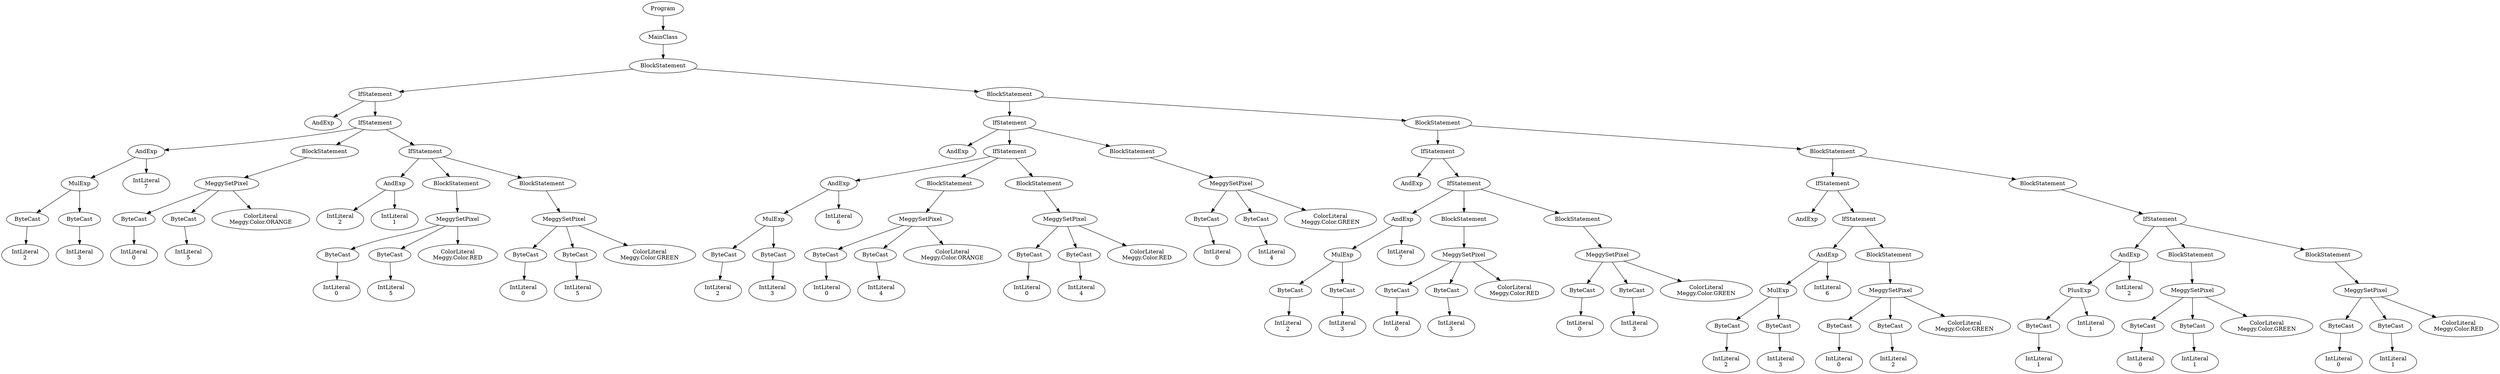 digraph ASTGraph {
0 [ label="Program" ];
1 [ label="MainClass" ];
0 -> 1
2 [ label="BlockStatement" ];
1 -> 2
3 [ label="IfStatement" ];
2 -> 3
4 [ label="AndExp" ];
3 -> 4
5 [ label="IfStatement" ];
3 -> 5
6 [ label="AndExp" ];
5 -> 6
7 [ label="MulExp" ];
6 -> 7
8 [ label="ByteCast" ];
7 -> 8
9 [ label="IntLiteral\n2" ];
8 -> 9
10 [ label="ByteCast" ];
7 -> 10
11 [ label="IntLiteral\n3" ];
10 -> 11
12 [ label="IntLiteral\n7" ];
6 -> 12
13 [ label="BlockStatement" ];
5 -> 13
14 [ label="MeggySetPixel" ];
13 -> 14
15 [ label="ByteCast" ];
14 -> 15
16 [ label="IntLiteral\n0" ];
15 -> 16
17 [ label="ByteCast" ];
14 -> 17
18 [ label="IntLiteral\n5" ];
17 -> 18
19 [ label="ColorLiteral\nMeggy.Color.ORANGE" ];
14 -> 19
20 [ label="IfStatement" ];
5 -> 20
21 [ label="AndExp" ];
20 -> 21
22 [ label="IntLiteral\n2" ];
21 -> 22
23 [ label="IntLiteral\n1" ];
21 -> 23
24 [ label="BlockStatement" ];
20 -> 24
25 [ label="MeggySetPixel" ];
24 -> 25
26 [ label="ByteCast" ];
25 -> 26
27 [ label="IntLiteral\n0" ];
26 -> 27
28 [ label="ByteCast" ];
25 -> 28
29 [ label="IntLiteral\n5" ];
28 -> 29
30 [ label="ColorLiteral\nMeggy.Color.RED" ];
25 -> 30
31 [ label="BlockStatement" ];
20 -> 31
32 [ label="MeggySetPixel" ];
31 -> 32
33 [ label="ByteCast" ];
32 -> 33
34 [ label="IntLiteral\n0" ];
33 -> 34
35 [ label="ByteCast" ];
32 -> 35
36 [ label="IntLiteral\n5" ];
35 -> 36
37 [ label="ColorLiteral\nMeggy.Color.GREEN" ];
32 -> 37
38 [ label="BlockStatement" ];
2 -> 38
39 [ label="IfStatement" ];
38 -> 39
40 [ label="AndExp" ];
39 -> 40
41 [ label="IfStatement" ];
39 -> 41
42 [ label="AndExp" ];
41 -> 42
43 [ label="MulExp" ];
42 -> 43
44 [ label="ByteCast" ];
43 -> 44
45 [ label="IntLiteral\n2" ];
44 -> 45
46 [ label="ByteCast" ];
43 -> 46
47 [ label="IntLiteral\n3" ];
46 -> 47
48 [ label="IntLiteral\n6" ];
42 -> 48
49 [ label="BlockStatement" ];
41 -> 49
50 [ label="MeggySetPixel" ];
49 -> 50
51 [ label="ByteCast" ];
50 -> 51
52 [ label="IntLiteral\n0" ];
51 -> 52
53 [ label="ByteCast" ];
50 -> 53
54 [ label="IntLiteral\n4" ];
53 -> 54
55 [ label="ColorLiteral\nMeggy.Color.ORANGE" ];
50 -> 55
56 [ label="BlockStatement" ];
41 -> 56
57 [ label="MeggySetPixel" ];
56 -> 57
58 [ label="ByteCast" ];
57 -> 58
59 [ label="IntLiteral\n0" ];
58 -> 59
60 [ label="ByteCast" ];
57 -> 60
61 [ label="IntLiteral\n4" ];
60 -> 61
62 [ label="ColorLiteral\nMeggy.Color.RED" ];
57 -> 62
63 [ label="BlockStatement" ];
39 -> 63
64 [ label="MeggySetPixel" ];
63 -> 64
65 [ label="ByteCast" ];
64 -> 65
66 [ label="IntLiteral\n0" ];
65 -> 66
67 [ label="ByteCast" ];
64 -> 67
68 [ label="IntLiteral\n4" ];
67 -> 68
69 [ label="ColorLiteral\nMeggy.Color.GREEN" ];
64 -> 69
70 [ label="BlockStatement" ];
38 -> 70
71 [ label="IfStatement" ];
70 -> 71
72 [ label="AndExp" ];
71 -> 72
73 [ label="IfStatement" ];
71 -> 73
74 [ label="AndExp" ];
73 -> 74
75 [ label="MulExp" ];
74 -> 75
76 [ label="ByteCast" ];
75 -> 76
77 [ label="IntLiteral\n2" ];
76 -> 77
78 [ label="ByteCast" ];
75 -> 78
79 [ label="IntLiteral\n3" ];
78 -> 79
80 [ label="IntLiteral\n7" ];
74 -> 80
81 [ label="BlockStatement" ];
73 -> 81
82 [ label="MeggySetPixel" ];
81 -> 82
83 [ label="ByteCast" ];
82 -> 83
84 [ label="IntLiteral\n0" ];
83 -> 84
85 [ label="ByteCast" ];
82 -> 85
86 [ label="IntLiteral\n3" ];
85 -> 86
87 [ label="ColorLiteral\nMeggy.Color.RED" ];
82 -> 87
88 [ label="BlockStatement" ];
73 -> 88
89 [ label="MeggySetPixel" ];
88 -> 89
90 [ label="ByteCast" ];
89 -> 90
91 [ label="IntLiteral\n0" ];
90 -> 91
92 [ label="ByteCast" ];
89 -> 92
93 [ label="IntLiteral\n3" ];
92 -> 93
94 [ label="ColorLiteral\nMeggy.Color.GREEN" ];
89 -> 94
95 [ label="BlockStatement" ];
70 -> 95
96 [ label="IfStatement" ];
95 -> 96
97 [ label="AndExp" ];
96 -> 97
98 [ label="IfStatement" ];
96 -> 98
99 [ label="AndExp" ];
98 -> 99
100 [ label="MulExp" ];
99 -> 100
101 [ label="ByteCast" ];
100 -> 101
102 [ label="IntLiteral\n2" ];
101 -> 102
103 [ label="ByteCast" ];
100 -> 103
104 [ label="IntLiteral\n3" ];
103 -> 104
105 [ label="IntLiteral\n6" ];
99 -> 105
106 [ label="BlockStatement" ];
98 -> 106
107 [ label="MeggySetPixel" ];
106 -> 107
108 [ label="ByteCast" ];
107 -> 108
109 [ label="IntLiteral\n0" ];
108 -> 109
110 [ label="ByteCast" ];
107 -> 110
111 [ label="IntLiteral\n2" ];
110 -> 111
112 [ label="ColorLiteral\nMeggy.Color.GREEN" ];
107 -> 112
113 [ label="BlockStatement" ];
95 -> 113
114 [ label="IfStatement" ];
113 -> 114
115 [ label="AndExp" ];
114 -> 115
116 [ label="PlusExp" ];
115 -> 116
117 [ label="ByteCast" ];
116 -> 117
118 [ label="IntLiteral\n1" ];
117 -> 118
119 [ label="IntLiteral\n1" ];
116 -> 119
120 [ label="IntLiteral\n2" ];
115 -> 120
121 [ label="BlockStatement" ];
114 -> 121
122 [ label="MeggySetPixel" ];
121 -> 122
123 [ label="ByteCast" ];
122 -> 123
124 [ label="IntLiteral\n0" ];
123 -> 124
125 [ label="ByteCast" ];
122 -> 125
126 [ label="IntLiteral\n1" ];
125 -> 126
127 [ label="ColorLiteral\nMeggy.Color.GREEN" ];
122 -> 127
128 [ label="BlockStatement" ];
114 -> 128
129 [ label="MeggySetPixel" ];
128 -> 129
130 [ label="ByteCast" ];
129 -> 130
131 [ label="IntLiteral\n0" ];
130 -> 131
132 [ label="ByteCast" ];
129 -> 132
133 [ label="IntLiteral\n1" ];
132 -> 133
134 [ label="ColorLiteral\nMeggy.Color.RED" ];
129 -> 134
}
